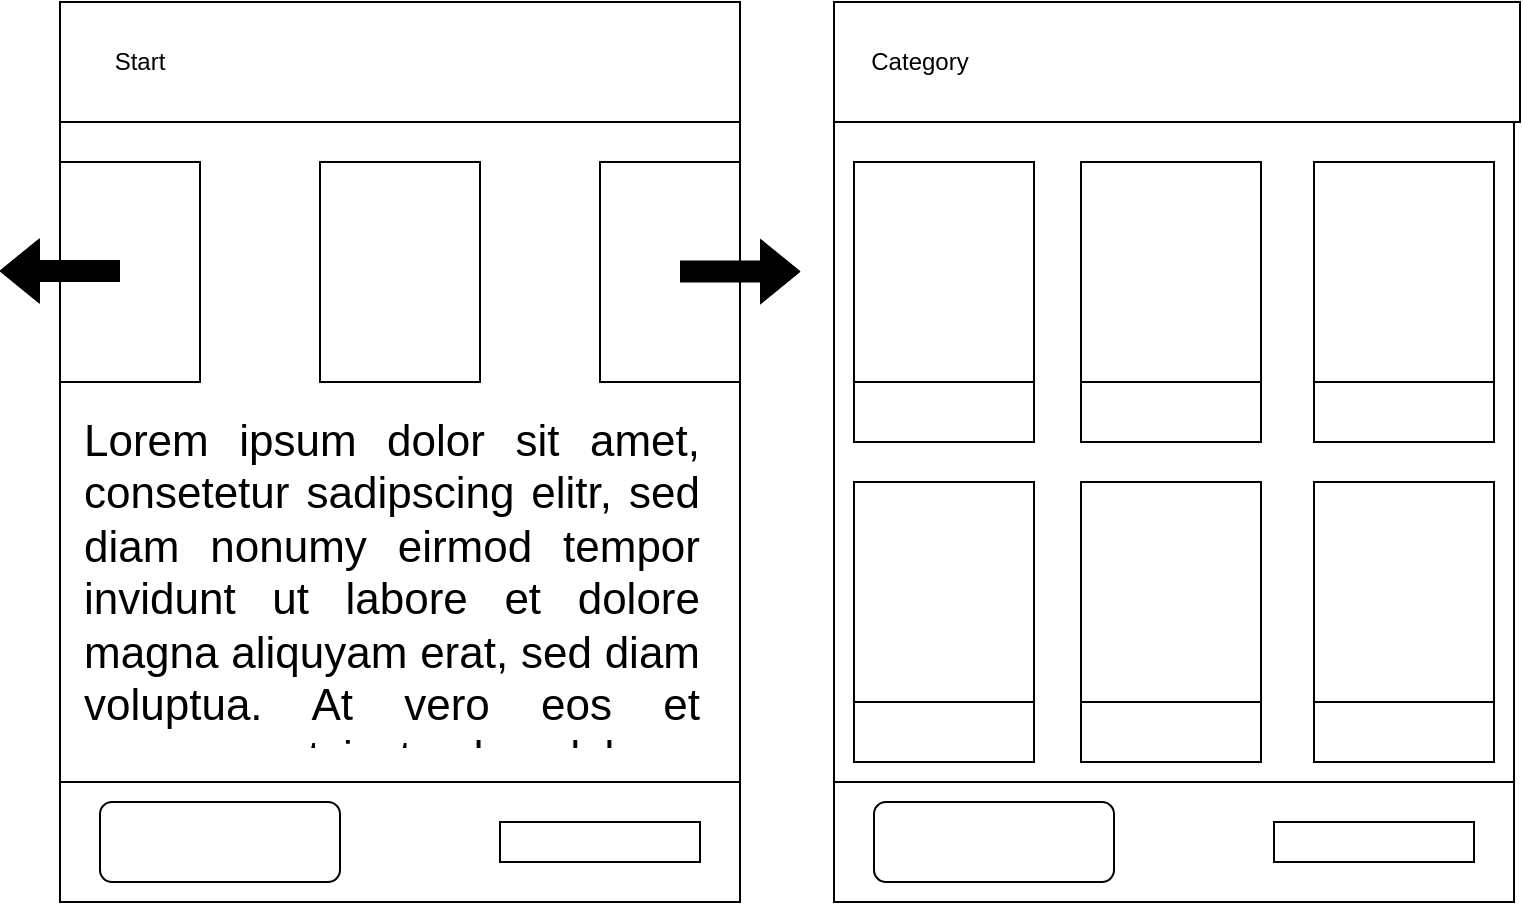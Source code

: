 <mxfile version="24.4.8" type="device">
  <diagram name="Seite-1" id="4wFymaNB2Gxf_AYwabtO">
    <mxGraphModel dx="1323" dy="942" grid="1" gridSize="10" guides="1" tooltips="1" connect="1" arrows="1" fold="1" page="1" pageScale="1" pageWidth="827" pageHeight="1169" math="0" shadow="0">
      <root>
        <mxCell id="0" />
        <mxCell id="1" parent="0" />
        <mxCell id="FUt1jvrYiiDozV_GYSHK-2" value="" style="rounded=0;whiteSpace=wrap;html=1;movable=1;resizable=1;rotatable=1;deletable=1;editable=1;locked=0;connectable=1;" vertex="1" parent="1">
          <mxGeometry x="33" width="340" height="450" as="geometry" />
        </mxCell>
        <mxCell id="FUt1jvrYiiDozV_GYSHK-3" value="" style="rounded=0;whiteSpace=wrap;html=1;movable=1;resizable=1;rotatable=1;deletable=1;editable=1;locked=0;connectable=1;" vertex="1" parent="1">
          <mxGeometry x="163" y="80" width="80" height="110" as="geometry" />
        </mxCell>
        <mxCell id="FUt1jvrYiiDozV_GYSHK-4" value="" style="rounded=0;whiteSpace=wrap;html=1;movable=1;resizable=1;rotatable=1;deletable=1;editable=1;locked=0;connectable=1;" vertex="1" parent="1">
          <mxGeometry x="303" y="80" width="70" height="110" as="geometry" />
        </mxCell>
        <mxCell id="FUt1jvrYiiDozV_GYSHK-5" value="" style="rounded=0;whiteSpace=wrap;html=1;movable=1;resizable=1;rotatable=1;deletable=1;editable=1;locked=0;connectable=1;" vertex="1" parent="1">
          <mxGeometry x="33" y="80" width="70" height="110" as="geometry" />
        </mxCell>
        <mxCell id="FUt1jvrYiiDozV_GYSHK-6" value="" style="rounded=0;whiteSpace=wrap;html=1;movable=1;resizable=1;rotatable=1;deletable=1;editable=1;locked=0;connectable=1;" vertex="1" parent="1">
          <mxGeometry x="33" y="390" width="340" height="60" as="geometry" />
        </mxCell>
        <mxCell id="FUt1jvrYiiDozV_GYSHK-7" value="" style="rounded=0;whiteSpace=wrap;html=1;movable=1;resizable=1;rotatable=1;deletable=1;editable=1;locked=0;connectable=1;" vertex="1" parent="1">
          <mxGeometry x="253" y="410" width="100" height="20" as="geometry" />
        </mxCell>
        <mxCell id="FUt1jvrYiiDozV_GYSHK-8" value="" style="rounded=1;whiteSpace=wrap;html=1;movable=1;resizable=1;rotatable=1;deletable=1;editable=1;locked=0;connectable=1;" vertex="1" parent="1">
          <mxGeometry x="53" y="400" width="120" height="40" as="geometry" />
        </mxCell>
        <mxCell id="FUt1jvrYiiDozV_GYSHK-9" value="" style="rounded=0;whiteSpace=wrap;html=1;movable=1;resizable=1;rotatable=1;deletable=1;editable=1;locked=0;connectable=1;" vertex="1" parent="1">
          <mxGeometry x="33" width="340" height="60" as="geometry" />
        </mxCell>
        <mxCell id="FUt1jvrYiiDozV_GYSHK-10" value="&lt;h1 style=&quot;text-align: justify; margin-top: 0px; font-size: 22px;&quot;&gt;&lt;font style=&quot;font-size: 22px; font-weight: normal;&quot;&gt;Lorem ipsum dolor sit amet, consetetur sadipscing elitr, sed diam nonumy eirmod tempor invidunt ut labore et dolore magna aliquyam erat, sed diam voluptua. At vero eos et accusam et justo duo dolores et ea rebum. Stet clita kasd gubergren, no sea takimata sanctus est Lorem ipsum dolor sit amet. Lorem ipsum dolor sit amet, consetetur sadipscing elitr, sed diam nonumy eirmod tempor invidunt ut labore et dolore magna aliquyam erat, sed diam voluptua. At vero eos et accusam et justo duo dolores et ea rebum. Stet clita kasd gubergren, no sea takimata sanctus est Lorem ipsum dolor sit amet. Lorem ipsum dolor sit amet, consetetur sadipscing elitr, sed diam nonumy eirmod tempor invidunt ut labore et dolore magna aliquyam erat, sed diam voluptua. At vero eos et accusam et justo duo dolores et ea rebum. Stet clita kasd gubergren, no sea takimata sanctus est Lorem ipsum dolor sit amet.&amp;nbsp; &amp;nbsp;&lt;/font&gt;&lt;/h1&gt;&lt;h1 style=&quot;text-align: justify; margin-top: 0px; font-size: 22px;&quot;&gt;&lt;font style=&quot;font-size: 22px; font-weight: normal;&quot;&gt;&lt;br&gt;&lt;/font&gt;&lt;/h1&gt;&lt;h1 style=&quot;text-align: justify; margin-top: 0px; font-size: 22px;&quot;&gt;&lt;font style=&quot;font-size: 22px; font-weight: normal;&quot;&gt;Duis autem vel eum iriure dolor in hendrerit in vulputate velit esse molestie consequat, vel illum dolore eu feugiat nulla facilisis at vero eros et accumsan et iusto odio dignissim qui blandit praesent luptatum zzril delenit augue duis dolore te feugait nulla facilisi. Lorem ipsum dolor sit amet, consectetuer adipiscing elit, sed diam nonummy nibh euismod tincidunt ut laoreet dolore magna aliquam erat volutpat.&amp;nbsp; &amp;nbsp;&lt;/font&gt;&lt;/h1&gt;&lt;h1 style=&quot;text-align: justify; margin-top: 0px; font-size: 22px;&quot;&gt;&lt;font style=&quot;font-size: 22px; font-weight: normal;&quot;&gt;&lt;br&gt;&lt;/font&gt;&lt;/h1&gt;&lt;h1 style=&quot;text-align: justify; margin-top: 0px; font-size: 22px;&quot;&gt;&lt;font style=&quot;font-size: 22px; font-weight: normal;&quot;&gt;Ut wisi enim ad minim veniam, quis nostrud exerci tation ullamcorper suscipit lobortis nisl ut aliquip ex ea commodo consequat. Duis autem vel eum iriure dolor in hendrerit in vulputate velit esse molestie consequat, vel illum dolore eu feugiat nulla facilisis at vero eros et accumsan et iusto odio dignissim qui blandit praesent luptatum zzril delenit augue duis dolore te feugait nulla facilisi.&amp;nbsp; &amp;nbsp;&lt;/font&gt;&lt;/h1&gt;&lt;h1 style=&quot;text-align: justify; margin-top: 0px; font-size: 22px;&quot;&gt;&lt;font style=&quot;font-size: 22px; font-weight: normal;&quot;&gt;&lt;br&gt;&lt;/font&gt;&lt;/h1&gt;&lt;h1 style=&quot;text-align: justify; margin-top: 0px; font-size: 22px;&quot;&gt;&lt;font style=&quot;font-size: 22px; font-weight: normal;&quot;&gt;Nam liber tempor cum soluta nobis eleifend option congue nihil imperdiet doming id quod mazim placerat facer possim assum. Lorem ipsum dolor sit amet, consectetuer adipiscing elit, sed diam nonummy nibh euismod tincidunt ut laoreet dolore magna aliquam erat volutpat. Ut wisi enim ad minim veniam, quis nostrud exerci tation ullamcorper suscipit lobortis nisl ut aliquip ex ea commodo consequat.&amp;nbsp; &amp;nbsp;&lt;/font&gt;&lt;/h1&gt;&lt;h1 style=&quot;text-align: justify; margin-top: 0px; font-size: 22px;&quot;&gt;&lt;font style=&quot;font-size: 22px; font-weight: normal;&quot;&gt;&lt;br&gt;&lt;/font&gt;&lt;/h1&gt;&lt;h1 style=&quot;text-align: justify; margin-top: 0px; font-size: 22px;&quot;&gt;&lt;font style=&quot;font-size: 22px; font-weight: normal;&quot;&gt;Duis autem vel eum iriure dolor in hendrerit in vulputate velit esse molestie consequat, vel illum dolore eu feugiat nulla facilisis.&amp;nbsp; &amp;nbsp;&lt;/font&gt;&lt;/h1&gt;&lt;h1 style=&quot;text-align: justify; margin-top: 0px; font-size: 22px;&quot;&gt;&lt;font style=&quot;font-size: 22px; font-weight: normal;&quot;&gt;&lt;br&gt;&lt;/font&gt;&lt;/h1&gt;&lt;h1 style=&quot;text-align: justify; margin-top: 0px; font-size: 22px;&quot;&gt;&lt;font style=&quot;font-size: 22px; font-weight: normal;&quot;&gt;At vero eos et accusam et justo duo dolores et ea rebum. Stet clita kasd gubergren, no sea takimata sanctus est Lorem ipsum dolor sit amet. Lorem ipsum dolor sit amet, consetetur sadipscing elitr, sed diam nonumy eirmod tempor invidunt ut labore et dolore magna aliquyam erat, sed diam voluptua. At vero eos et accusam et justo duo dolores et ea rebum. Stet clita kasd gubergren, no sea takimata sanctus est Lorem ipsum dolor sit amet. Lorem ipsum dolor sit amet, consetetur sadipscing elitr, At accusam aliquyam diam diam dolore dolores duo eirmod eos erat, et nonumy sed tempor et et invidunt justo labore Stet clita ea et gubergren, kasd magna no rebum. sanctus sea sed takimata ut vero voluptua. est Lorem ipsum dolor sit amet. Lorem ipsum dolor sit amet, consetetur sadipscing elitr, sed diam nonumy eirmod tempor invidunt ut labore et dolore magna aliquyam erat.&amp;nbsp; &amp;nbsp;&lt;/font&gt;&lt;/h1&gt;&lt;h1 style=&quot;text-align: justify; margin-top: 0px; font-size: 22px;&quot;&gt;&lt;font style=&quot;font-size: 22px; font-weight: normal;&quot;&gt;&lt;br&gt;&lt;/font&gt;&lt;/h1&gt;&lt;h1 style=&quot;text-align: justify; margin-top: 0px; font-size: 22px;&quot;&gt;&lt;font style=&quot;font-size: 22px; font-weight: normal;&quot;&gt;Consetetur sadipscing elitr, sed diam nonumy eirmod tempor invidunt ut labore et dolore magna aliquyam erat, sed diam voluptua. At vero eos et accusam et justo duo dolores et ea rebum. Stet clita kasd gubergren, no sea takimata sanctus est Lorem ipsum dolor sit amet. Lorem ipsum dolor sit amet, consetetur sadipscing elitr, sed diam nonumy eirmod tempor invidunt ut labore et dolore magna aliquyam erat, sed diam voluptua. At vero eos et accusam et justo duo dolores et ea rebum. Stet clita kasd gubergren, no sea takimata sanctus est Lorem ipsum dolor sit amet. Lorem ipsum dolor sit amet, consetetur sadipscing elitr, sed diam nonumy eirmod tempor invidunt ut labore et dolore magna aliquyam erat, sed diam voluptua. At vero eos et accusam et justo duo dolores et ea rebum. Stet clita kasd gubergren, no sea takimata sanctus.&amp;nbsp; &amp;nbsp;&lt;/font&gt;&lt;/h1&gt;&lt;h1 style=&quot;text-align: justify; margin-top: 0px; font-size: 22px;&quot;&gt;&lt;font style=&quot;font-size: 22px; font-weight: normal;&quot;&gt;&lt;br&gt;&lt;/font&gt;&lt;/h1&gt;&lt;h1 style=&quot;text-align: justify; margin-top: 0px; font-size: 22px;&quot;&gt;&lt;font style=&quot;font-size: 22px; font-weight: normal;&quot;&gt;Lorem ipsum dolor sit amet, consetetur sadipscing elitr, sed diam nonumy eirmod tempor invidunt ut labore et dolore magna aliquyam erat, sed diam voluptua. At vero eos et accusam et justo duo dolores et ea rebum. Stet clita kasd gubergren, no sea takimata sanctus est Lorem ipsum dolor sit amet. Lorem ipsum dolor sit amet, consetetur sadipscing elitr, sed diam nonumy eirmod tempor invidunt ut labore et dolore magna aliquyam erat, sed diam voluptua. At vero eos et accusam et justo duo dolores et ea rebum. Stet clita kasd gubergren, no sea takimata sanctus est Lorem ipsum dolor sit amet. Lorem ipsum dolor sit amet, consetetur sadipscing elitr, sed diam nonumy eirmod tempor invidunt ut labore et dolore magna aliquyam erat, sed diam voluptua. At vero eos et accusam et justo duo dolores et ea rebum. Stet clita kasd gubergren, no sea takimata sanctus est Lorem ipsum dolor sit amet.&amp;nbsp; &amp;nbsp;&lt;/font&gt;&lt;/h1&gt;&lt;h1 style=&quot;text-align: justify; margin-top: 0px; font-size: 22px;&quot;&gt;&lt;font style=&quot;font-size: 22px; font-weight: normal;&quot;&gt;&lt;br&gt;&lt;/font&gt;&lt;/h1&gt;&lt;h1 style=&quot;text-align: justify; margin-top: 0px; font-size: 22px;&quot;&gt;&lt;font style=&quot;font-size: 22px; font-weight: normal;&quot;&gt;Duis autem vel eum iriure dolor in hendrerit in vulputate velit esse molestie consequat, vel illum dolore eu feugiat nulla facilisis at vero eros et accumsan et iusto odio dignissim qui blandit praesent luptatum zzril delenit augue duis dolore te feugait nulla facilisi. Lorem ipsum dolor sit amet, consectetuer adipiscing elit, sed diam nonummy nibh euismod tincidunt ut laoreet dolore magna aliquam erat volutpat.&amp;nbsp; &amp;nbsp;&lt;/font&gt;&lt;/h1&gt;&lt;h1 style=&quot;text-align: justify; margin-top: 0px; font-size: 22px;&quot;&gt;&lt;font style=&quot;font-size: 22px; font-weight: normal;&quot;&gt;&lt;br&gt;&lt;/font&gt;&lt;/h1&gt;&lt;h1 style=&quot;text-align: justify; margin-top: 0px; font-size: 22px;&quot;&gt;&lt;font style=&quot;font-size: 22px; font-weight: normal;&quot;&gt;Ut wisi enim ad minim veniam, quis nostrud exerci tation ullamcorper suscipit lobortis nisl ut aliquip ex ea commodo consequat. Duis autem vel eum iriure dolor in hendrerit in vulputate velit esse molestie consequat, vel illum dolore eu feugiat nulla facilisis at vero eros et accumsan et iusto odio dignissim qui blandit praesent luptatum zzril delenit augue duis dolore te feugait nulla facilisi.&amp;nbsp; &amp;nbsp;&lt;/font&gt;&lt;/h1&gt;&lt;h1 style=&quot;text-align: justify; margin-top: 0px; font-size: 22px;&quot;&gt;&lt;font style=&quot;font-size: 22px; font-weight: normal;&quot;&gt;&lt;br&gt;&lt;/font&gt;&lt;/h1&gt;&lt;h1 style=&quot;text-align: justify; margin-top: 0px; font-size: 22px;&quot;&gt;&lt;font style=&quot;font-size: 22px; font-weight: normal;&quot;&gt;Nam liber tempor cum soluta nobis eleifend option congue nihil imperdiet doming id quod mazim placerat facer possim assum. Lorem ipsum dolor sit amet, consectetuer adipiscing elit, sed diam nonummy nibh euismod tincidunt ut laoreet dolore magna aliquam erat volutpat. Ut wisi enim ad minim veniam, quis nostrud exerci tation ullamcorper suscipit lobortis nisl ut aliquip ex ea commodo&lt;/font&gt;&lt;/h1&gt;" style="text;html=1;whiteSpace=wrap;overflow=hidden;rounded=0;movable=1;resizable=1;rotatable=1;deletable=1;editable=1;locked=0;connectable=1;" vertex="1" parent="1">
          <mxGeometry x="43" y="200" width="310" height="170" as="geometry" />
        </mxCell>
        <mxCell id="FUt1jvrYiiDozV_GYSHK-11" value="" style="rounded=0;whiteSpace=wrap;html=1;movable=1;resizable=1;rotatable=1;deletable=1;editable=1;locked=0;connectable=1;" vertex="1" parent="1">
          <mxGeometry x="420" width="340" height="450" as="geometry" />
        </mxCell>
        <mxCell id="FUt1jvrYiiDozV_GYSHK-12" value="" style="rounded=0;whiteSpace=wrap;html=1;" vertex="1" parent="1">
          <mxGeometry x="420" width="343" height="60" as="geometry" />
        </mxCell>
        <mxCell id="FUt1jvrYiiDozV_GYSHK-17" value="" style="rounded=0;whiteSpace=wrap;html=1;movable=1;resizable=1;rotatable=1;deletable=1;editable=1;locked=0;connectable=1;" vertex="1" parent="1">
          <mxGeometry x="420" y="390" width="340" height="60" as="geometry" />
        </mxCell>
        <mxCell id="FUt1jvrYiiDozV_GYSHK-18" value="" style="rounded=0;whiteSpace=wrap;html=1;movable=1;resizable=1;rotatable=1;deletable=1;editable=1;locked=0;connectable=1;" vertex="1" parent="1">
          <mxGeometry x="640" y="410" width="100" height="20" as="geometry" />
        </mxCell>
        <mxCell id="FUt1jvrYiiDozV_GYSHK-19" value="" style="rounded=1;whiteSpace=wrap;html=1;movable=1;resizable=1;rotatable=1;deletable=1;editable=1;locked=0;connectable=1;" vertex="1" parent="1">
          <mxGeometry x="440" y="400" width="120" height="40" as="geometry" />
        </mxCell>
        <mxCell id="FUt1jvrYiiDozV_GYSHK-20" value="" style="shape=flexArrow;endArrow=classic;html=1;rounded=0;fillColor=#000000;" edge="1" parent="1">
          <mxGeometry width="50" height="50" relative="1" as="geometry">
            <mxPoint x="343" y="134.8" as="sourcePoint" />
            <mxPoint x="403" y="134.8" as="targetPoint" />
            <Array as="points">
              <mxPoint x="413" y="134.8" />
            </Array>
          </mxGeometry>
        </mxCell>
        <mxCell id="FUt1jvrYiiDozV_GYSHK-23" value="" style="shape=flexArrow;endArrow=classic;html=1;rounded=0;fillColor=#000000;" edge="1" parent="1">
          <mxGeometry width="50" height="50" relative="1" as="geometry">
            <mxPoint x="63" y="134.5" as="sourcePoint" />
            <mxPoint x="3" y="134.5" as="targetPoint" />
            <Array as="points">
              <mxPoint x="-7" y="134.5" />
            </Array>
          </mxGeometry>
        </mxCell>
        <mxCell id="FUt1jvrYiiDozV_GYSHK-24" value="Category" style="text;html=1;align=center;verticalAlign=middle;whiteSpace=wrap;rounded=0;" vertex="1" parent="1">
          <mxGeometry x="433" y="15" width="60" height="30" as="geometry" />
        </mxCell>
        <mxCell id="FUt1jvrYiiDozV_GYSHK-26" value="" style="rounded=0;whiteSpace=wrap;html=1;" vertex="1" parent="1">
          <mxGeometry x="430" y="80" width="90" height="140" as="geometry" />
        </mxCell>
        <mxCell id="FUt1jvrYiiDozV_GYSHK-27" value="" style="rounded=0;whiteSpace=wrap;html=1;" vertex="1" parent="1">
          <mxGeometry x="430" y="190" width="90" height="30" as="geometry" />
        </mxCell>
        <mxCell id="FUt1jvrYiiDozV_GYSHK-28" value="" style="rounded=0;whiteSpace=wrap;html=1;" vertex="1" parent="1">
          <mxGeometry x="543.5" y="80" width="90" height="140" as="geometry" />
        </mxCell>
        <mxCell id="FUt1jvrYiiDozV_GYSHK-29" value="" style="rounded=0;whiteSpace=wrap;html=1;" vertex="1" parent="1">
          <mxGeometry x="543.5" y="190" width="90" height="30" as="geometry" />
        </mxCell>
        <mxCell id="FUt1jvrYiiDozV_GYSHK-30" value="" style="rounded=0;whiteSpace=wrap;html=1;" vertex="1" parent="1">
          <mxGeometry x="660" y="80" width="90" height="140" as="geometry" />
        </mxCell>
        <mxCell id="FUt1jvrYiiDozV_GYSHK-31" value="" style="rounded=0;whiteSpace=wrap;html=1;" vertex="1" parent="1">
          <mxGeometry x="660" y="190" width="90" height="30" as="geometry" />
        </mxCell>
        <mxCell id="FUt1jvrYiiDozV_GYSHK-32" value="" style="rounded=0;whiteSpace=wrap;html=1;" vertex="1" parent="1">
          <mxGeometry x="430" y="240" width="90" height="140" as="geometry" />
        </mxCell>
        <mxCell id="FUt1jvrYiiDozV_GYSHK-33" value="" style="rounded=0;whiteSpace=wrap;html=1;" vertex="1" parent="1">
          <mxGeometry x="430" y="350" width="90" height="30" as="geometry" />
        </mxCell>
        <mxCell id="FUt1jvrYiiDozV_GYSHK-34" value="" style="rounded=0;whiteSpace=wrap;html=1;" vertex="1" parent="1">
          <mxGeometry x="543.5" y="240" width="90" height="140" as="geometry" />
        </mxCell>
        <mxCell id="FUt1jvrYiiDozV_GYSHK-35" value="" style="rounded=0;whiteSpace=wrap;html=1;" vertex="1" parent="1">
          <mxGeometry x="543.5" y="350" width="90" height="30" as="geometry" />
        </mxCell>
        <mxCell id="FUt1jvrYiiDozV_GYSHK-36" value="" style="rounded=0;whiteSpace=wrap;html=1;" vertex="1" parent="1">
          <mxGeometry x="660" y="240" width="90" height="140" as="geometry" />
        </mxCell>
        <mxCell id="FUt1jvrYiiDozV_GYSHK-37" value="" style="rounded=0;whiteSpace=wrap;html=1;" vertex="1" parent="1">
          <mxGeometry x="660" y="350" width="90" height="30" as="geometry" />
        </mxCell>
        <mxCell id="FUt1jvrYiiDozV_GYSHK-40" value="Start" style="text;html=1;align=center;verticalAlign=middle;whiteSpace=wrap;rounded=0;" vertex="1" parent="1">
          <mxGeometry x="43" y="15" width="60" height="30" as="geometry" />
        </mxCell>
      </root>
    </mxGraphModel>
  </diagram>
</mxfile>
